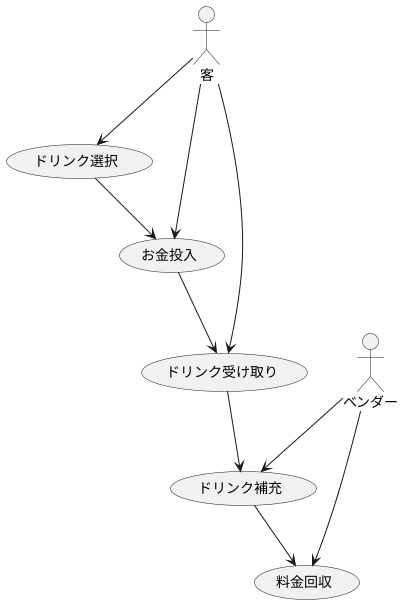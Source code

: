 @startuml 6-4-2
actor 客 as Client
actor ベンダー as Vendor
Client --> (ドリンク選択)
Client --> (お金投入)
Client --> (ドリンク受け取り)
Vendor --> (ドリンク補充)
Vendor --> (料金回収)
(ドリンク選択) --> (お金投入)
(お金投入) --> (ドリンク受け取り)
(ドリンク受け取り) --> (ドリンク補充)
(ドリンク補充) --> (料金回収)
@enduml
